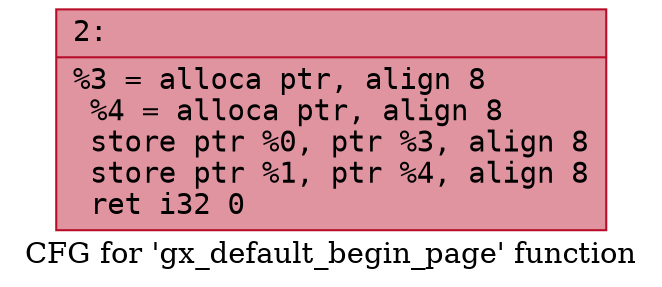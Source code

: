 digraph "CFG for 'gx_default_begin_page' function" {
	label="CFG for 'gx_default_begin_page' function";

	Node0x600000046da0 [shape=record,color="#b70d28ff", style=filled, fillcolor="#b70d2870" fontname="Courier",label="{2:\l|  %3 = alloca ptr, align 8\l  %4 = alloca ptr, align 8\l  store ptr %0, ptr %3, align 8\l  store ptr %1, ptr %4, align 8\l  ret i32 0\l}"];
}
